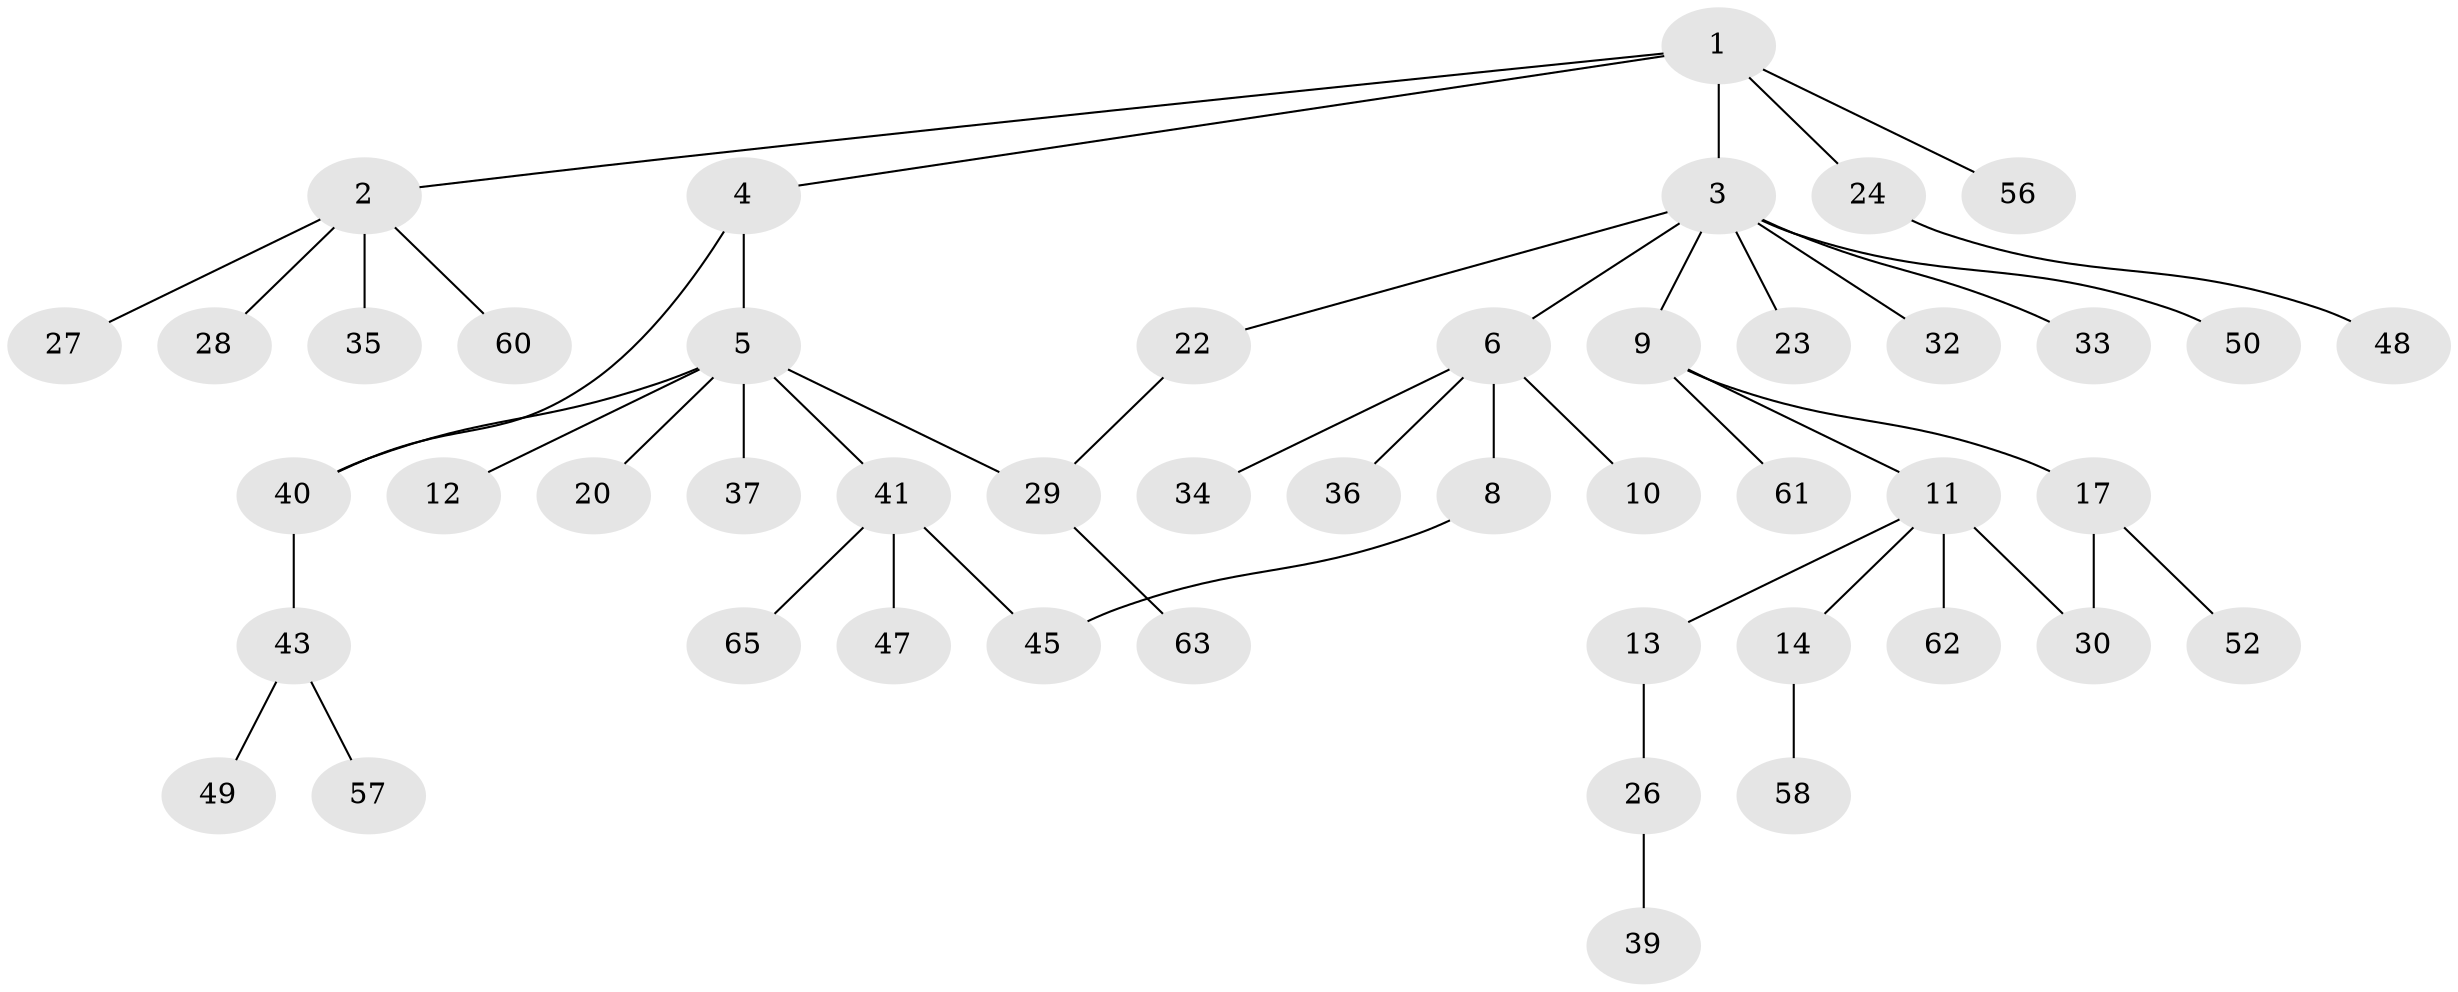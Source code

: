 // Generated by graph-tools (version 1.1) at 2025/23/03/03/25 07:23:32]
// undirected, 47 vertices, 50 edges
graph export_dot {
graph [start="1"]
  node [color=gray90,style=filled];
  1 [super="+51"];
  2 [super="+19"];
  3 [super="+7"];
  4 [super="+67"];
  5 [super="+18"];
  6 [super="+21"];
  8 [super="+46"];
  9 [super="+15"];
  10;
  11 [super="+31"];
  12 [super="+25"];
  13;
  14 [super="+16"];
  17 [super="+44"];
  20;
  22 [super="+38"];
  23;
  24;
  26;
  27;
  28;
  29 [super="+55"];
  30;
  32;
  33;
  34;
  35 [super="+59"];
  36;
  37;
  39 [super="+64"];
  40 [super="+42"];
  41 [super="+54"];
  43 [super="+53"];
  45;
  47;
  48;
  49;
  50;
  52;
  56;
  57;
  58;
  60;
  61;
  62;
  63;
  65 [super="+66"];
  1 -- 2;
  1 -- 3;
  1 -- 4;
  1 -- 24;
  1 -- 56;
  2 -- 27;
  2 -- 60;
  2 -- 35;
  2 -- 28;
  3 -- 6;
  3 -- 9;
  3 -- 23;
  3 -- 32;
  3 -- 33;
  3 -- 50;
  3 -- 22;
  4 -- 5;
  4 -- 40;
  5 -- 12;
  5 -- 20;
  5 -- 29;
  5 -- 37;
  5 -- 40;
  5 -- 41;
  6 -- 8;
  6 -- 10 [weight=2];
  6 -- 34;
  6 -- 36;
  8 -- 45;
  9 -- 11;
  9 -- 61;
  9 -- 17;
  11 -- 13;
  11 -- 14;
  11 -- 30;
  11 -- 62;
  13 -- 26;
  14 -- 58;
  17 -- 30;
  17 -- 52;
  22 -- 29;
  24 -- 48;
  26 -- 39;
  29 -- 63;
  40 -- 43;
  41 -- 45;
  41 -- 47;
  41 -- 65;
  43 -- 49;
  43 -- 57;
}
